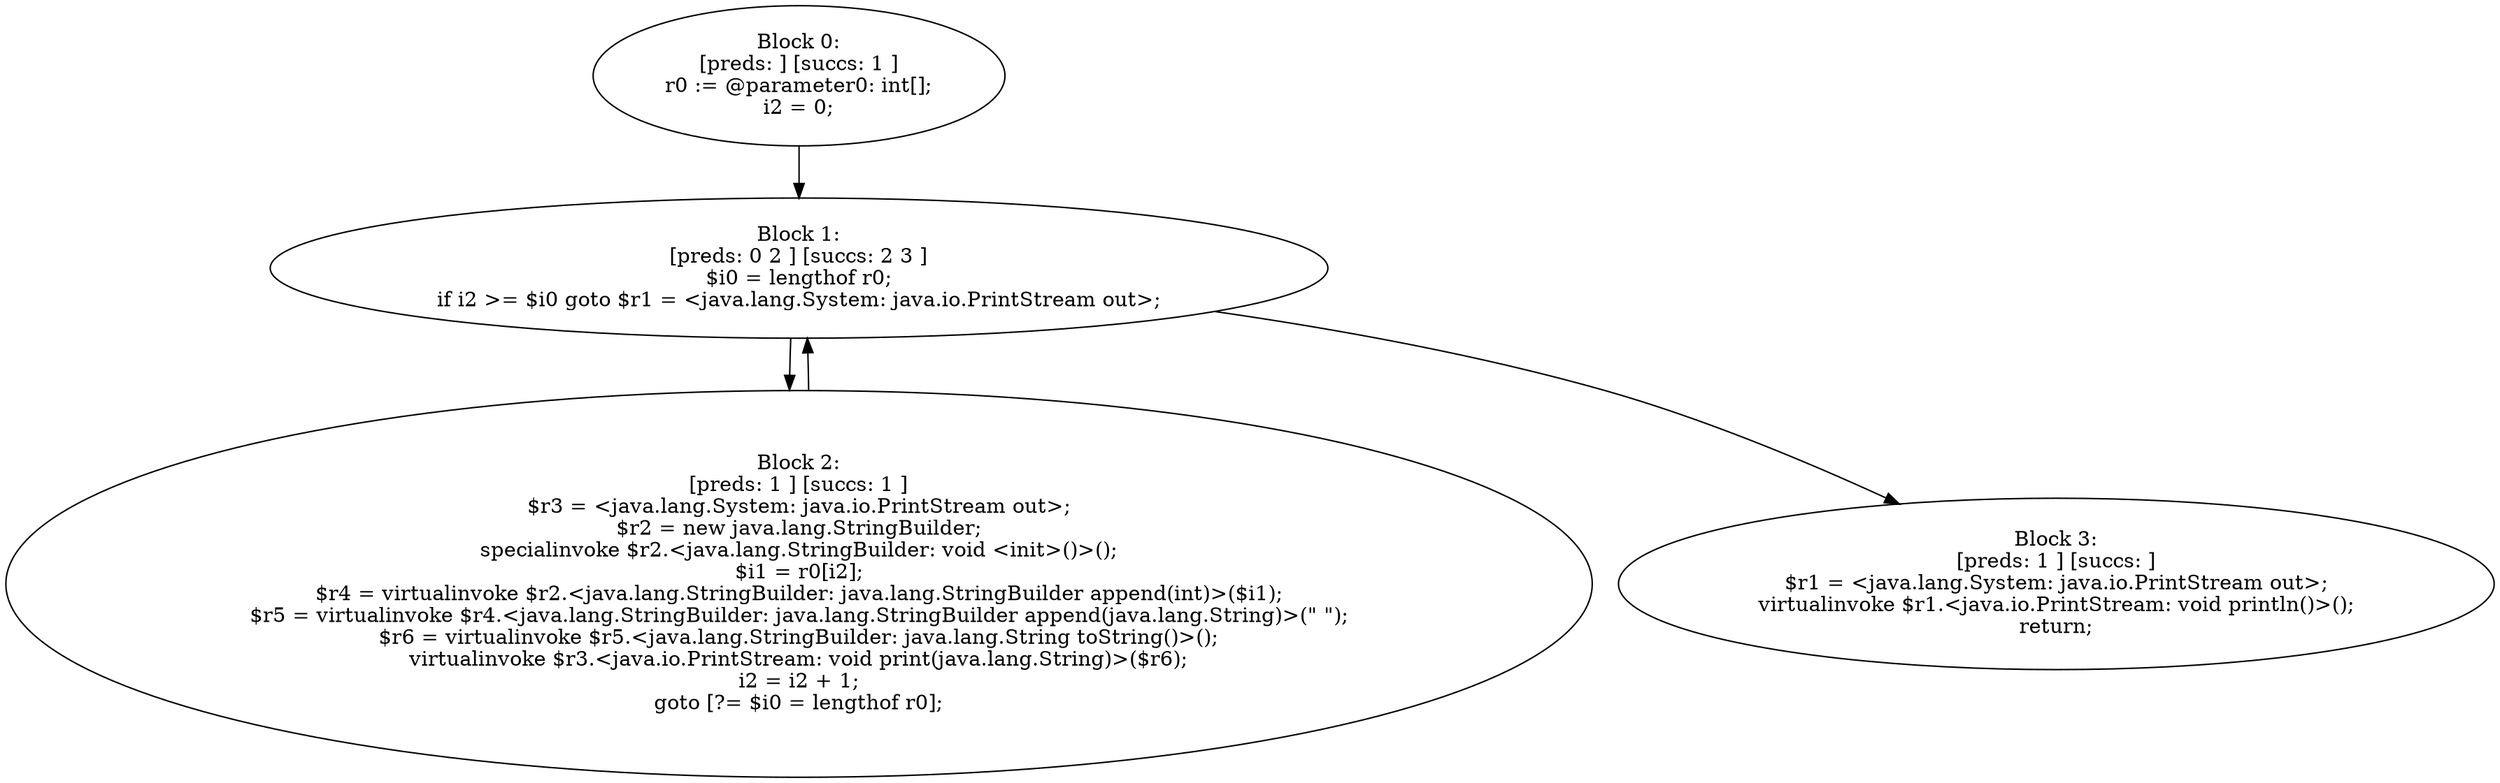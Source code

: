 digraph "unitGraph" {
    "Block 0:
[preds: ] [succs: 1 ]
r0 := @parameter0: int[];
i2 = 0;
"
    "Block 1:
[preds: 0 2 ] [succs: 2 3 ]
$i0 = lengthof r0;
if i2 >= $i0 goto $r1 = <java.lang.System: java.io.PrintStream out>;
"
    "Block 2:
[preds: 1 ] [succs: 1 ]
$r3 = <java.lang.System: java.io.PrintStream out>;
$r2 = new java.lang.StringBuilder;
specialinvoke $r2.<java.lang.StringBuilder: void <init>()>();
$i1 = r0[i2];
$r4 = virtualinvoke $r2.<java.lang.StringBuilder: java.lang.StringBuilder append(int)>($i1);
$r5 = virtualinvoke $r4.<java.lang.StringBuilder: java.lang.StringBuilder append(java.lang.String)>(\" \");
$r6 = virtualinvoke $r5.<java.lang.StringBuilder: java.lang.String toString()>();
virtualinvoke $r3.<java.io.PrintStream: void print(java.lang.String)>($r6);
i2 = i2 + 1;
goto [?= $i0 = lengthof r0];
"
    "Block 3:
[preds: 1 ] [succs: ]
$r1 = <java.lang.System: java.io.PrintStream out>;
virtualinvoke $r1.<java.io.PrintStream: void println()>();
return;
"
    "Block 0:
[preds: ] [succs: 1 ]
r0 := @parameter0: int[];
i2 = 0;
"->"Block 1:
[preds: 0 2 ] [succs: 2 3 ]
$i0 = lengthof r0;
if i2 >= $i0 goto $r1 = <java.lang.System: java.io.PrintStream out>;
";
    "Block 1:
[preds: 0 2 ] [succs: 2 3 ]
$i0 = lengthof r0;
if i2 >= $i0 goto $r1 = <java.lang.System: java.io.PrintStream out>;
"->"Block 2:
[preds: 1 ] [succs: 1 ]
$r3 = <java.lang.System: java.io.PrintStream out>;
$r2 = new java.lang.StringBuilder;
specialinvoke $r2.<java.lang.StringBuilder: void <init>()>();
$i1 = r0[i2];
$r4 = virtualinvoke $r2.<java.lang.StringBuilder: java.lang.StringBuilder append(int)>($i1);
$r5 = virtualinvoke $r4.<java.lang.StringBuilder: java.lang.StringBuilder append(java.lang.String)>(\" \");
$r6 = virtualinvoke $r5.<java.lang.StringBuilder: java.lang.String toString()>();
virtualinvoke $r3.<java.io.PrintStream: void print(java.lang.String)>($r6);
i2 = i2 + 1;
goto [?= $i0 = lengthof r0];
";
    "Block 1:
[preds: 0 2 ] [succs: 2 3 ]
$i0 = lengthof r0;
if i2 >= $i0 goto $r1 = <java.lang.System: java.io.PrintStream out>;
"->"Block 3:
[preds: 1 ] [succs: ]
$r1 = <java.lang.System: java.io.PrintStream out>;
virtualinvoke $r1.<java.io.PrintStream: void println()>();
return;
";
    "Block 2:
[preds: 1 ] [succs: 1 ]
$r3 = <java.lang.System: java.io.PrintStream out>;
$r2 = new java.lang.StringBuilder;
specialinvoke $r2.<java.lang.StringBuilder: void <init>()>();
$i1 = r0[i2];
$r4 = virtualinvoke $r2.<java.lang.StringBuilder: java.lang.StringBuilder append(int)>($i1);
$r5 = virtualinvoke $r4.<java.lang.StringBuilder: java.lang.StringBuilder append(java.lang.String)>(\" \");
$r6 = virtualinvoke $r5.<java.lang.StringBuilder: java.lang.String toString()>();
virtualinvoke $r3.<java.io.PrintStream: void print(java.lang.String)>($r6);
i2 = i2 + 1;
goto [?= $i0 = lengthof r0];
"->"Block 1:
[preds: 0 2 ] [succs: 2 3 ]
$i0 = lengthof r0;
if i2 >= $i0 goto $r1 = <java.lang.System: java.io.PrintStream out>;
";
}

